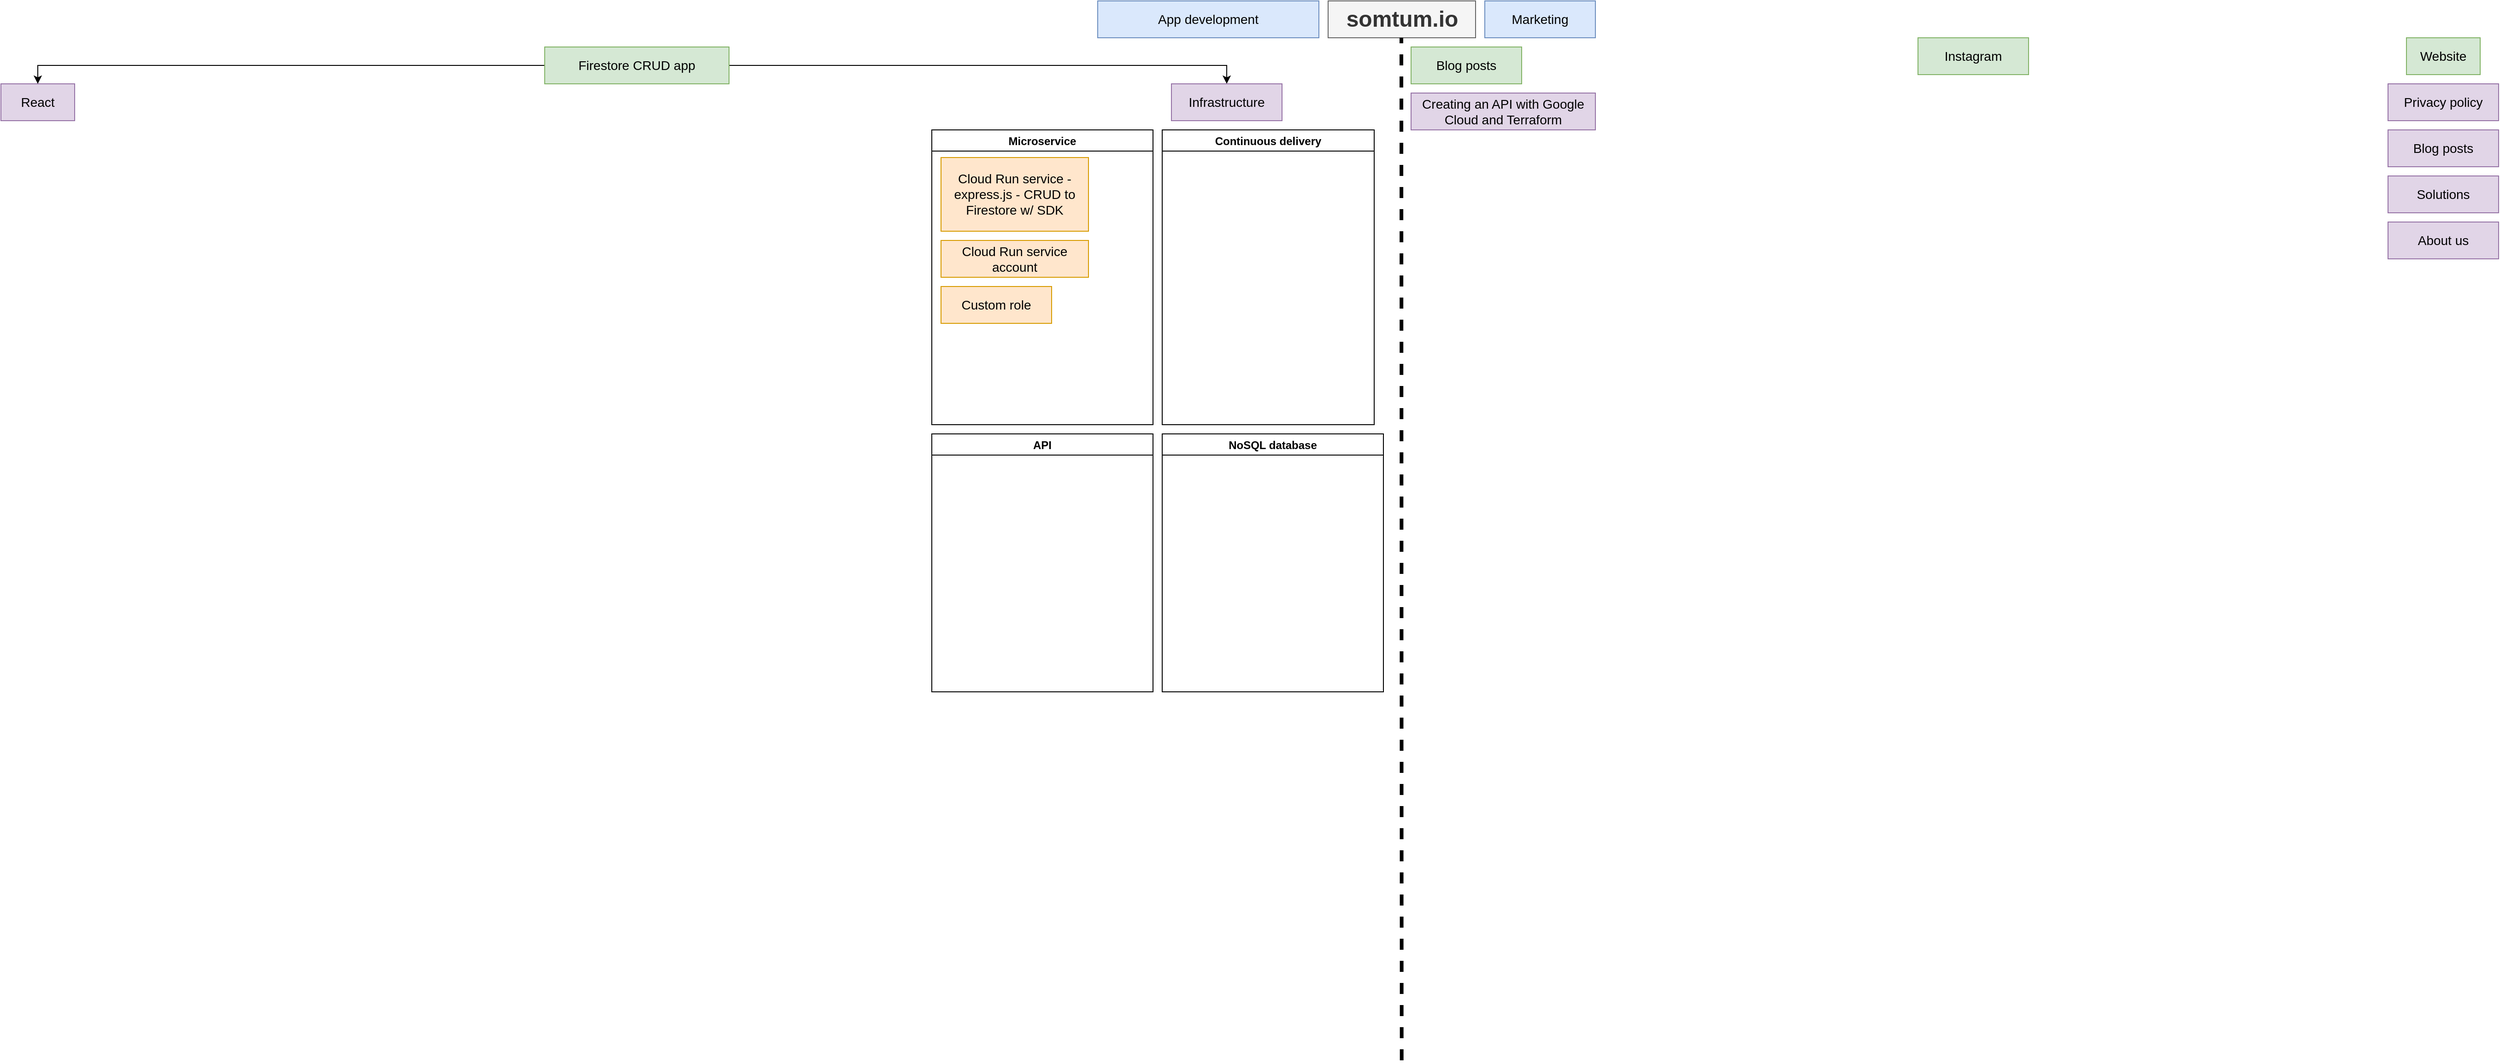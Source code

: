 <mxfile version="16.4.3" type="device"><diagram id="XpDmpHxw82PllYPqqBj4" name="Page-1"><mxGraphModel dx="1463" dy="1522" grid="1" gridSize="10" guides="1" tooltips="1" connect="1" arrows="1" fold="1" page="1" pageScale="1" pageWidth="3000" pageHeight="1000" math="0" shadow="0"><root><mxCell id="0"/><mxCell id="1" parent="0"/><mxCell id="OPAZiZeeqx1IfAx2aD0k-1" value="somtum.io" style="text;strokeColor=#666666;fillColor=#f5f5f5;html=1;fontSize=24;fontStyle=1;verticalAlign=middle;align=center;fontColor=#333333;" parent="1" vertex="1"><mxGeometry x="1560" y="10" width="160" height="40" as="geometry"/></mxCell><mxCell id="OPAZiZeeqx1IfAx2aD0k-4" value="&lt;font style=&quot;font-size: 14px&quot;&gt;React&lt;/font&gt;" style="rounded=0;whiteSpace=wrap;html=1;fillColor=#e1d5e7;strokeColor=#9673a6;" parent="1" vertex="1"><mxGeometry x="120" y="100" width="80" height="40" as="geometry"/></mxCell><mxCell id="OPAZiZeeqx1IfAx2aD0k-5" value="&lt;font style=&quot;font-size: 14px&quot;&gt;Marketing&lt;br&gt;&lt;/font&gt;" style="rounded=0;whiteSpace=wrap;html=1;fillColor=#dae8fc;strokeColor=#6c8ebf;" parent="1" vertex="1"><mxGeometry x="1730" y="10" width="120" height="40" as="geometry"/></mxCell><mxCell id="ELnuWTdP0oo4W8GEsv7P-2" style="edgeStyle=orthogonalEdgeStyle;rounded=0;orthogonalLoop=1;jettySize=auto;html=1;entryX=0.5;entryY=0;entryDx=0;entryDy=0;" edge="1" parent="1" source="OPAZiZeeqx1IfAx2aD0k-6" target="OPAZiZeeqx1IfAx2aD0k-30"><mxGeometry relative="1" as="geometry"/></mxCell><mxCell id="ELnuWTdP0oo4W8GEsv7P-10" style="edgeStyle=orthogonalEdgeStyle;rounded=0;orthogonalLoop=1;jettySize=auto;html=1;entryX=0.5;entryY=0;entryDx=0;entryDy=0;" edge="1" parent="1" source="OPAZiZeeqx1IfAx2aD0k-6" target="OPAZiZeeqx1IfAx2aD0k-4"><mxGeometry relative="1" as="geometry"/></mxCell><mxCell id="OPAZiZeeqx1IfAx2aD0k-6" value="&lt;font style=&quot;font-size: 14px&quot;&gt;Firestore CRUD app&lt;br&gt;&lt;/font&gt;" style="rounded=0;whiteSpace=wrap;html=1;fillColor=#d5e8d4;strokeColor=#82b366;" parent="1" vertex="1"><mxGeometry x="710" y="60" width="200" height="40" as="geometry"/></mxCell><mxCell id="OPAZiZeeqx1IfAx2aD0k-8" style="edgeStyle=orthogonalEdgeStyle;rounded=0;orthogonalLoop=1;jettySize=auto;html=1;exitX=0.5;exitY=1;exitDx=0;exitDy=0;fontSize=14;" parent="1" source="OPAZiZeeqx1IfAx2aD0k-4" target="OPAZiZeeqx1IfAx2aD0k-4" edge="1"><mxGeometry relative="1" as="geometry"/></mxCell><mxCell id="OPAZiZeeqx1IfAx2aD0k-11" value="&lt;font style=&quot;font-size: 14px&quot;&gt;Blog posts&lt;br&gt;&lt;/font&gt;" style="rounded=0;whiteSpace=wrap;html=1;fillColor=#d5e8d4;strokeColor=#82b366;" parent="1" vertex="1"><mxGeometry x="1650" y="60" width="120" height="40" as="geometry"/></mxCell><mxCell id="OPAZiZeeqx1IfAx2aD0k-12" value="&lt;font style=&quot;font-size: 14px&quot;&gt;Website&lt;br&gt;&lt;/font&gt;" style="rounded=0;whiteSpace=wrap;html=1;fillColor=#d5e8d4;strokeColor=#82b366;" parent="1" vertex="1"><mxGeometry x="2730" y="50" width="80" height="40" as="geometry"/></mxCell><mxCell id="OPAZiZeeqx1IfAx2aD0k-16" value="Instagram" style="rounded=0;whiteSpace=wrap;html=1;fontSize=14;fillColor=#d5e8d4;strokeColor=#82b366;" parent="1" vertex="1"><mxGeometry x="2200" y="50" width="120" height="40" as="geometry"/></mxCell><mxCell id="OPAZiZeeqx1IfAx2aD0k-21" value="Privacy policy" style="rounded=0;whiteSpace=wrap;html=1;fontSize=14;fillColor=#e1d5e7;strokeColor=#9673a6;" parent="1" vertex="1"><mxGeometry x="2710" y="100" width="120" height="40" as="geometry"/></mxCell><mxCell id="OPAZiZeeqx1IfAx2aD0k-7" value="App development" style="rounded=0;whiteSpace=wrap;html=1;fontSize=14;fillColor=#dae8fc;strokeColor=#6c8ebf;" parent="1" vertex="1"><mxGeometry x="1310" y="10" width="240" height="40" as="geometry"/></mxCell><mxCell id="OPAZiZeeqx1IfAx2aD0k-29" value="" style="endArrow=none;html=1;rounded=0;fontSize=14;dashed=1;strokeWidth=4;" parent="1" edge="1"><mxGeometry width="50" height="50" relative="1" as="geometry"><mxPoint x="1639.84" y="1160" as="sourcePoint"/><mxPoint x="1639.5" y="50" as="targetPoint"/></mxGeometry></mxCell><mxCell id="OPAZiZeeqx1IfAx2aD0k-30" value="&lt;span style=&quot;font-size: 14px&quot;&gt;Infrastructure&lt;/span&gt;" style="rounded=0;whiteSpace=wrap;html=1;fillColor=#e1d5e7;strokeColor=#9673a6;" parent="1" vertex="1"><mxGeometry x="1390" y="100" width="120" height="40" as="geometry"/></mxCell><mxCell id="Bzex3OS0BU3U7yyrzziR-1" value="Creating an API with Google Cloud and Terraform" style="rounded=0;whiteSpace=wrap;html=1;fontSize=14;fillColor=#e1d5e7;strokeColor=#9673a6;" parent="1" vertex="1"><mxGeometry x="1650" y="110" width="200" height="40" as="geometry"/></mxCell><mxCell id="Bzex3OS0BU3U7yyrzziR-3" value="Blog posts" style="rounded=0;whiteSpace=wrap;html=1;fontSize=14;fillColor=#e1d5e7;strokeColor=#9673a6;" parent="1" vertex="1"><mxGeometry x="2710" y="150" width="120" height="40" as="geometry"/></mxCell><mxCell id="Bzex3OS0BU3U7yyrzziR-4" value="Solutions" style="rounded=0;whiteSpace=wrap;html=1;fontSize=14;fillColor=#e1d5e7;strokeColor=#9673a6;" parent="1" vertex="1"><mxGeometry x="2710" y="200" width="120" height="40" as="geometry"/></mxCell><mxCell id="Bzex3OS0BU3U7yyrzziR-5" value="About us" style="rounded=0;whiteSpace=wrap;html=1;fontSize=14;fillColor=#e1d5e7;strokeColor=#9673a6;" parent="1" vertex="1"><mxGeometry x="2710" y="250" width="120" height="40" as="geometry"/></mxCell><mxCell id="ELnuWTdP0oo4W8GEsv7P-6" value="Microservice" style="swimlane;" vertex="1" parent="1"><mxGeometry x="1130" y="150" width="240" height="320" as="geometry"><mxRectangle x="1190" y="150" width="110" height="23" as="alternateBounds"/></mxGeometry></mxCell><mxCell id="ELnuWTdP0oo4W8GEsv7P-3" value="&lt;span style=&quot;font-size: 14px&quot;&gt;Cloud Run service - express.js - CRUD to Firestore w/ SDK&lt;/span&gt;" style="rounded=0;whiteSpace=wrap;html=1;fillColor=#ffe6cc;strokeColor=#d79b00;" vertex="1" parent="ELnuWTdP0oo4W8GEsv7P-6"><mxGeometry x="10" y="30" width="160" height="80" as="geometry"/></mxCell><mxCell id="ELnuWTdP0oo4W8GEsv7P-4" value="&lt;span style=&quot;font-size: 14px&quot;&gt;Cloud Run service account&lt;br&gt;&lt;/span&gt;" style="rounded=0;whiteSpace=wrap;html=1;fillColor=#ffe6cc;strokeColor=#d79b00;" vertex="1" parent="ELnuWTdP0oo4W8GEsv7P-6"><mxGeometry x="10" y="120" width="160" height="40" as="geometry"/></mxCell><mxCell id="ELnuWTdP0oo4W8GEsv7P-5" value="&lt;span style=&quot;font-size: 14px&quot;&gt;Custom role&lt;br&gt;&lt;/span&gt;" style="rounded=0;whiteSpace=wrap;html=1;fillColor=#ffe6cc;strokeColor=#d79b00;" vertex="1" parent="ELnuWTdP0oo4W8GEsv7P-6"><mxGeometry x="10" y="170" width="120" height="40" as="geometry"/></mxCell><mxCell id="ELnuWTdP0oo4W8GEsv7P-7" value="Continuous delivery" style="swimlane;" vertex="1" parent="1"><mxGeometry x="1380" y="150" width="230" height="320" as="geometry"/></mxCell><mxCell id="ELnuWTdP0oo4W8GEsv7P-8" value="API" style="swimlane;" vertex="1" parent="1"><mxGeometry x="1130" y="480" width="240" height="280" as="geometry"/></mxCell><mxCell id="ELnuWTdP0oo4W8GEsv7P-9" value="NoSQL database" style="swimlane;" vertex="1" parent="1"><mxGeometry x="1380" y="480" width="240" height="280" as="geometry"/></mxCell></root></mxGraphModel></diagram></mxfile>